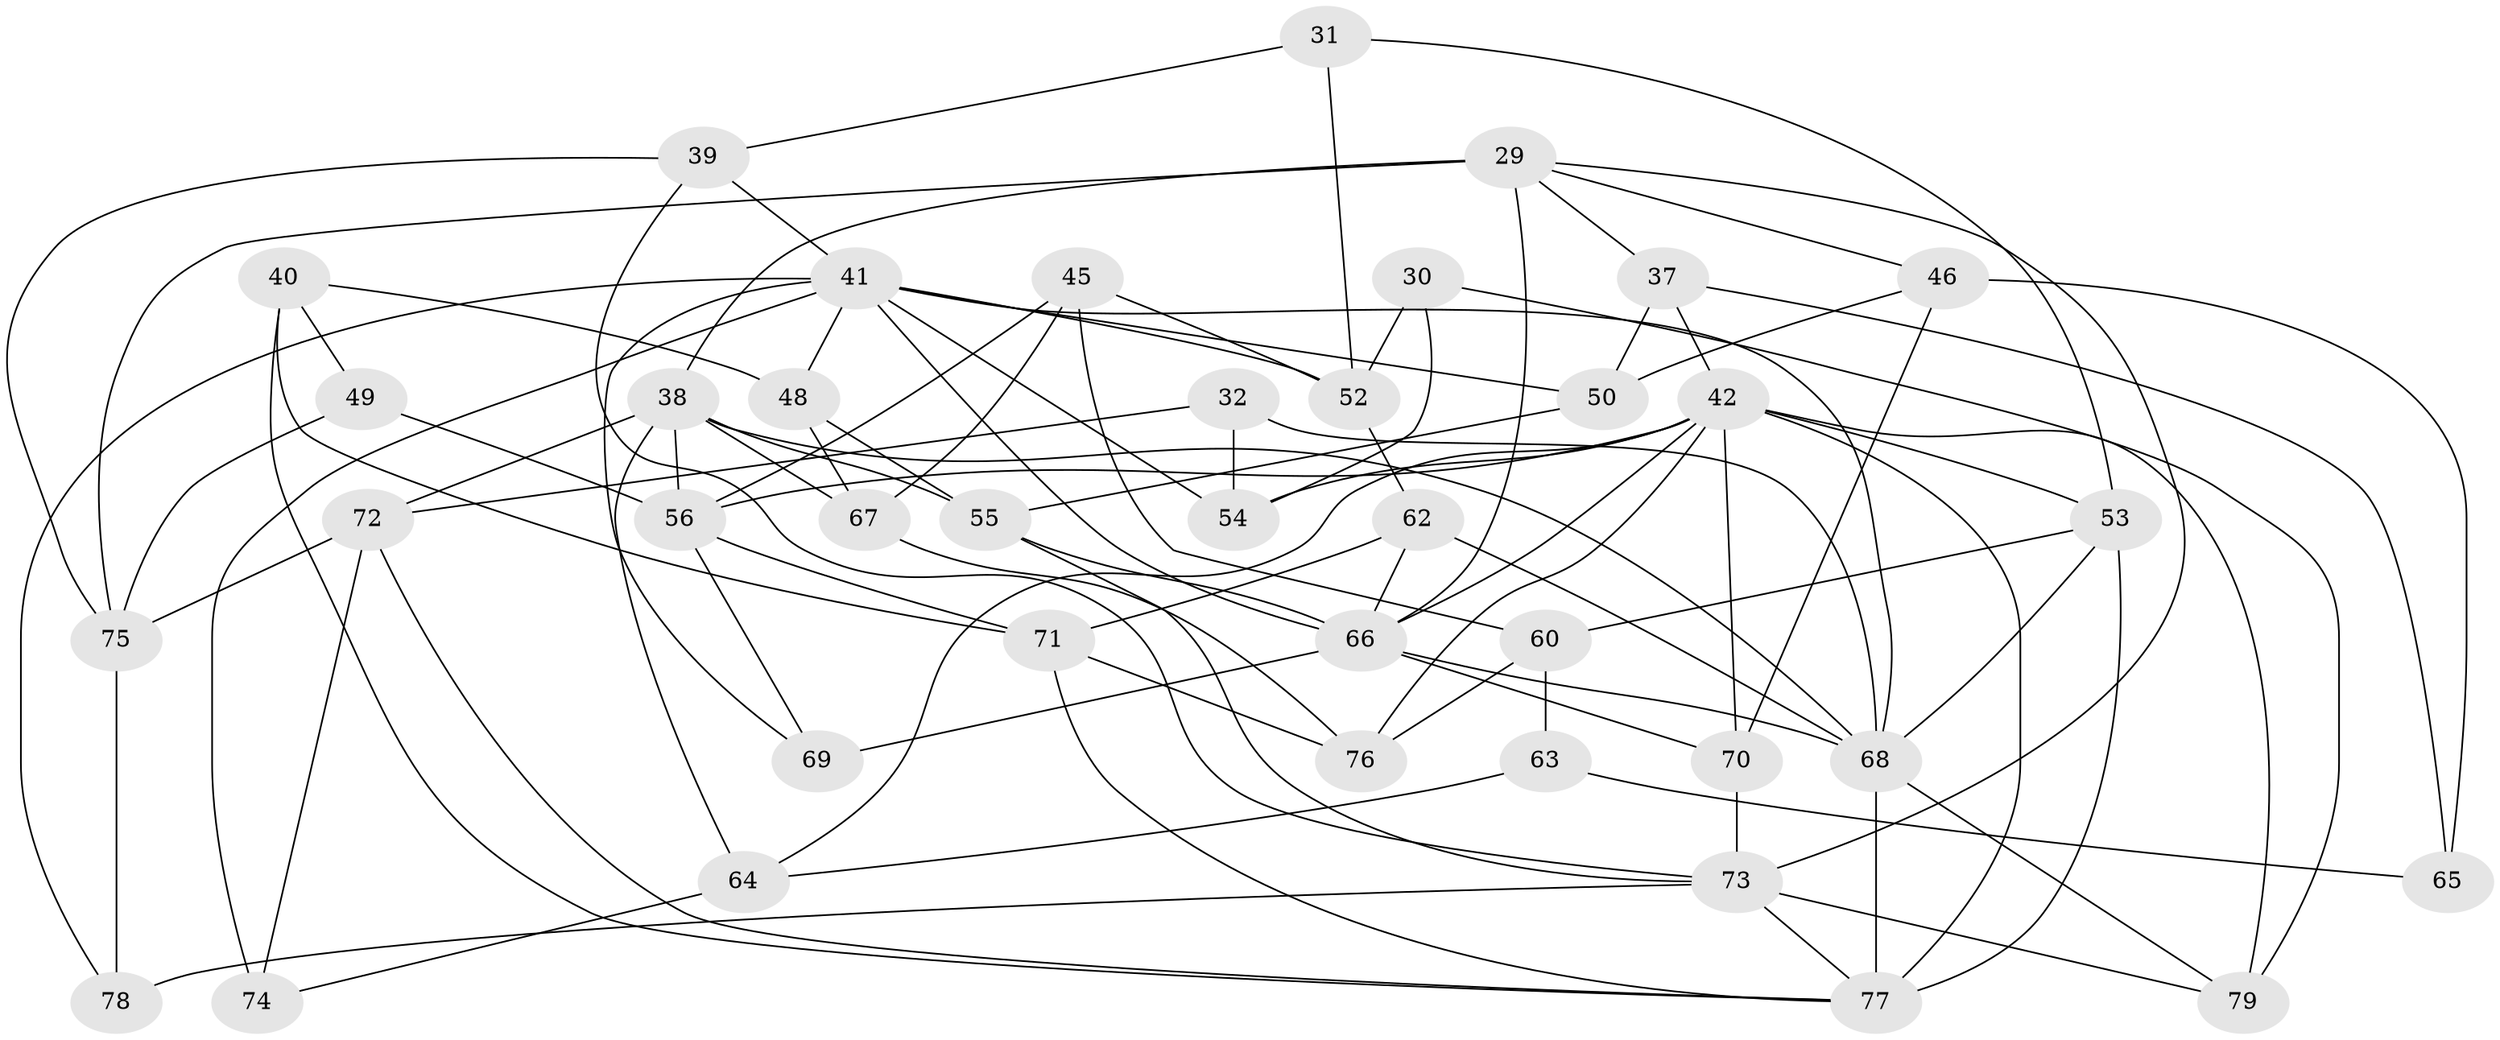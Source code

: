 // original degree distribution, {4: 1.0}
// Generated by graph-tools (version 1.1) at 2025/03/03/04/25 22:03:41]
// undirected, 39 vertices, 93 edges
graph export_dot {
graph [start="1"]
  node [color=gray90,style=filled];
  29 [super="+26"];
  30;
  31;
  32;
  37;
  38 [super="+25+8"];
  39;
  40 [super="+1"];
  41 [super="+6+20+33"];
  42 [super="+35+36"];
  45;
  46 [super="+34"];
  48;
  49;
  50;
  52 [super="+21"];
  53 [super="+13"];
  54 [super="+23"];
  55 [super="+43"];
  56 [super="+12+17"];
  60 [super="+16"];
  62;
  63;
  64 [super="+58"];
  65;
  66 [super="+59+51"];
  67;
  68 [super="+4+47+44"];
  69;
  70 [super="+24"];
  71 [super="+19"];
  72 [super="+9"];
  73 [super="+61"];
  74;
  75 [super="+28"];
  76;
  77 [super="+57+27+7"];
  78;
  79;
  29 -- 75;
  29 -- 37;
  29 -- 38 [weight=2];
  29 -- 46;
  29 -- 66 [weight=2];
  29 -- 73;
  30 -- 52;
  30 -- 79;
  30 -- 54 [weight=2];
  31 -- 39;
  31 -- 52 [weight=2];
  31 -- 53;
  32 -- 72 [weight=2];
  32 -- 54;
  32 -- 68;
  37 -- 50;
  37 -- 65;
  37 -- 42;
  38 -- 64 [weight=2];
  38 -- 67;
  38 -- 55 [weight=2];
  38 -- 72;
  38 -- 68 [weight=2];
  38 -- 56 [weight=2];
  39 -- 75;
  39 -- 73;
  39 -- 41;
  40 -- 49 [weight=2];
  40 -- 77;
  40 -- 48;
  40 -- 71 [weight=2];
  41 -- 69;
  41 -- 50;
  41 -- 74 [weight=2];
  41 -- 78;
  41 -- 48;
  41 -- 66;
  41 -- 54 [weight=2];
  41 -- 68;
  41 -- 52;
  42 -- 70;
  42 -- 54;
  42 -- 56 [weight=2];
  42 -- 76;
  42 -- 53;
  42 -- 64 [weight=2];
  42 -- 66;
  42 -- 77;
  42 -- 79;
  45 -- 67;
  45 -- 52;
  45 -- 60;
  45 -- 56;
  46 -- 65 [weight=2];
  46 -- 50;
  46 -- 70 [weight=2];
  48 -- 67;
  48 -- 55;
  49 -- 75;
  49 -- 56;
  50 -- 55;
  52 -- 62;
  53 -- 60 [weight=2];
  53 -- 68;
  53 -- 77 [weight=3];
  55 -- 66;
  55 -- 73;
  56 -- 71;
  56 -- 69;
  60 -- 63 [weight=2];
  60 -- 76;
  62 -- 71;
  62 -- 68;
  62 -- 66;
  63 -- 64;
  63 -- 65;
  64 -- 74;
  66 -- 68;
  66 -- 69 [weight=2];
  66 -- 70;
  67 -- 76;
  68 -- 79;
  68 -- 77 [weight=2];
  70 -- 73 [weight=2];
  71 -- 76;
  71 -- 77;
  72 -- 74;
  72 -- 75;
  72 -- 77;
  73 -- 77;
  73 -- 78;
  73 -- 79;
  75 -- 78 [weight=2];
}

